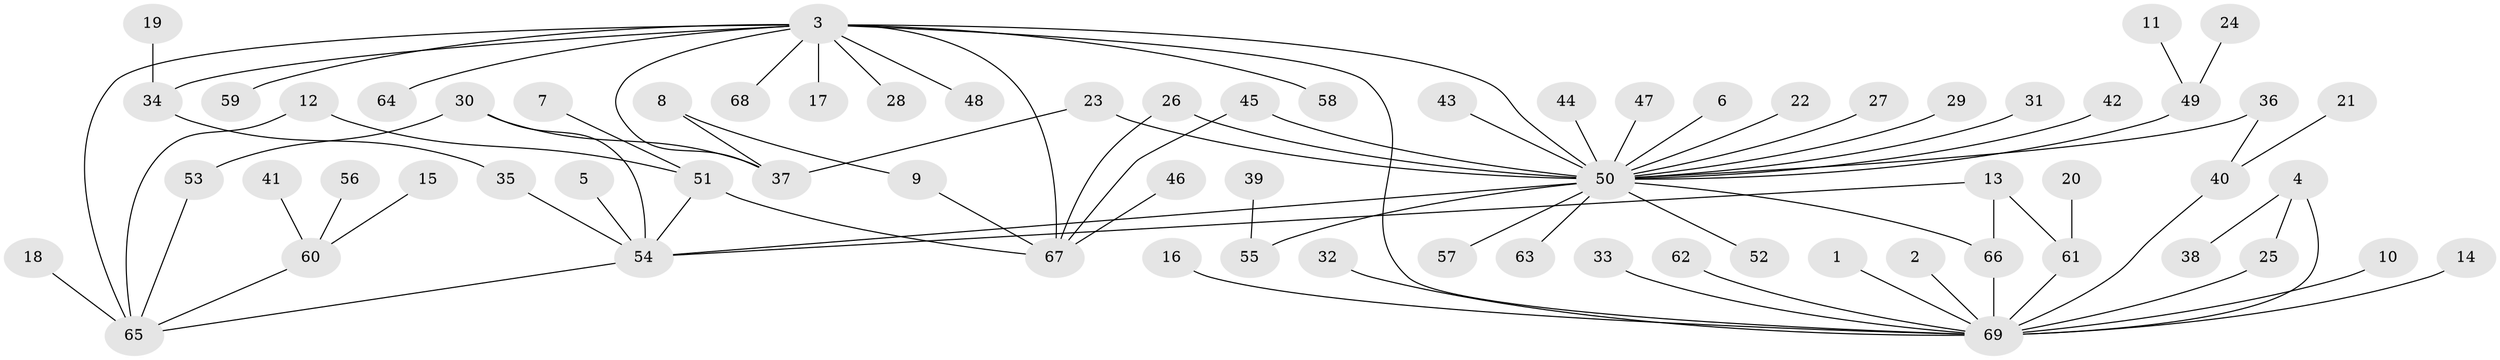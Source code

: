 // original degree distribution, {7: 0.014492753623188406, 11: 0.007246376811594203, 5: 0.014492753623188406, 3: 0.13768115942028986, 15: 0.007246376811594203, 2: 0.2463768115942029, 23: 0.007246376811594203, 4: 0.050724637681159424, 1: 0.4927536231884058, 6: 0.021739130434782608}
// Generated by graph-tools (version 1.1) at 2025/26/03/09/25 03:26:06]
// undirected, 69 vertices, 83 edges
graph export_dot {
graph [start="1"]
  node [color=gray90,style=filled];
  1;
  2;
  3;
  4;
  5;
  6;
  7;
  8;
  9;
  10;
  11;
  12;
  13;
  14;
  15;
  16;
  17;
  18;
  19;
  20;
  21;
  22;
  23;
  24;
  25;
  26;
  27;
  28;
  29;
  30;
  31;
  32;
  33;
  34;
  35;
  36;
  37;
  38;
  39;
  40;
  41;
  42;
  43;
  44;
  45;
  46;
  47;
  48;
  49;
  50;
  51;
  52;
  53;
  54;
  55;
  56;
  57;
  58;
  59;
  60;
  61;
  62;
  63;
  64;
  65;
  66;
  67;
  68;
  69;
  1 -- 69 [weight=1.0];
  2 -- 69 [weight=1.0];
  3 -- 17 [weight=1.0];
  3 -- 28 [weight=1.0];
  3 -- 34 [weight=1.0];
  3 -- 37 [weight=1.0];
  3 -- 48 [weight=1.0];
  3 -- 50 [weight=2.0];
  3 -- 58 [weight=1.0];
  3 -- 59 [weight=1.0];
  3 -- 64 [weight=1.0];
  3 -- 65 [weight=2.0];
  3 -- 67 [weight=1.0];
  3 -- 68 [weight=1.0];
  3 -- 69 [weight=1.0];
  4 -- 25 [weight=1.0];
  4 -- 38 [weight=1.0];
  4 -- 69 [weight=1.0];
  5 -- 54 [weight=1.0];
  6 -- 50 [weight=1.0];
  7 -- 51 [weight=1.0];
  8 -- 9 [weight=1.0];
  8 -- 37 [weight=1.0];
  9 -- 67 [weight=1.0];
  10 -- 69 [weight=1.0];
  11 -- 49 [weight=1.0];
  12 -- 51 [weight=1.0];
  12 -- 65 [weight=1.0];
  13 -- 54 [weight=1.0];
  13 -- 61 [weight=1.0];
  13 -- 66 [weight=1.0];
  14 -- 69 [weight=1.0];
  15 -- 60 [weight=1.0];
  16 -- 69 [weight=1.0];
  18 -- 65 [weight=1.0];
  19 -- 34 [weight=1.0];
  20 -- 61 [weight=1.0];
  21 -- 40 [weight=1.0];
  22 -- 50 [weight=1.0];
  23 -- 37 [weight=1.0];
  23 -- 50 [weight=1.0];
  24 -- 49 [weight=1.0];
  25 -- 69 [weight=1.0];
  26 -- 50 [weight=1.0];
  26 -- 67 [weight=1.0];
  27 -- 50 [weight=1.0];
  29 -- 50 [weight=1.0];
  30 -- 37 [weight=1.0];
  30 -- 53 [weight=1.0];
  30 -- 54 [weight=1.0];
  31 -- 50 [weight=1.0];
  32 -- 69 [weight=1.0];
  33 -- 69 [weight=1.0];
  34 -- 35 [weight=1.0];
  35 -- 54 [weight=1.0];
  36 -- 40 [weight=1.0];
  36 -- 50 [weight=1.0];
  39 -- 55 [weight=1.0];
  40 -- 69 [weight=1.0];
  41 -- 60 [weight=1.0];
  42 -- 50 [weight=1.0];
  43 -- 50 [weight=1.0];
  44 -- 50 [weight=1.0];
  45 -- 50 [weight=1.0];
  45 -- 67 [weight=1.0];
  46 -- 67 [weight=1.0];
  47 -- 50 [weight=1.0];
  49 -- 50 [weight=1.0];
  50 -- 52 [weight=1.0];
  50 -- 54 [weight=1.0];
  50 -- 55 [weight=1.0];
  50 -- 57 [weight=1.0];
  50 -- 63 [weight=1.0];
  50 -- 66 [weight=1.0];
  51 -- 54 [weight=1.0];
  51 -- 67 [weight=1.0];
  53 -- 65 [weight=1.0];
  54 -- 65 [weight=1.0];
  56 -- 60 [weight=1.0];
  60 -- 65 [weight=1.0];
  61 -- 69 [weight=2.0];
  62 -- 69 [weight=1.0];
  66 -- 69 [weight=1.0];
}
